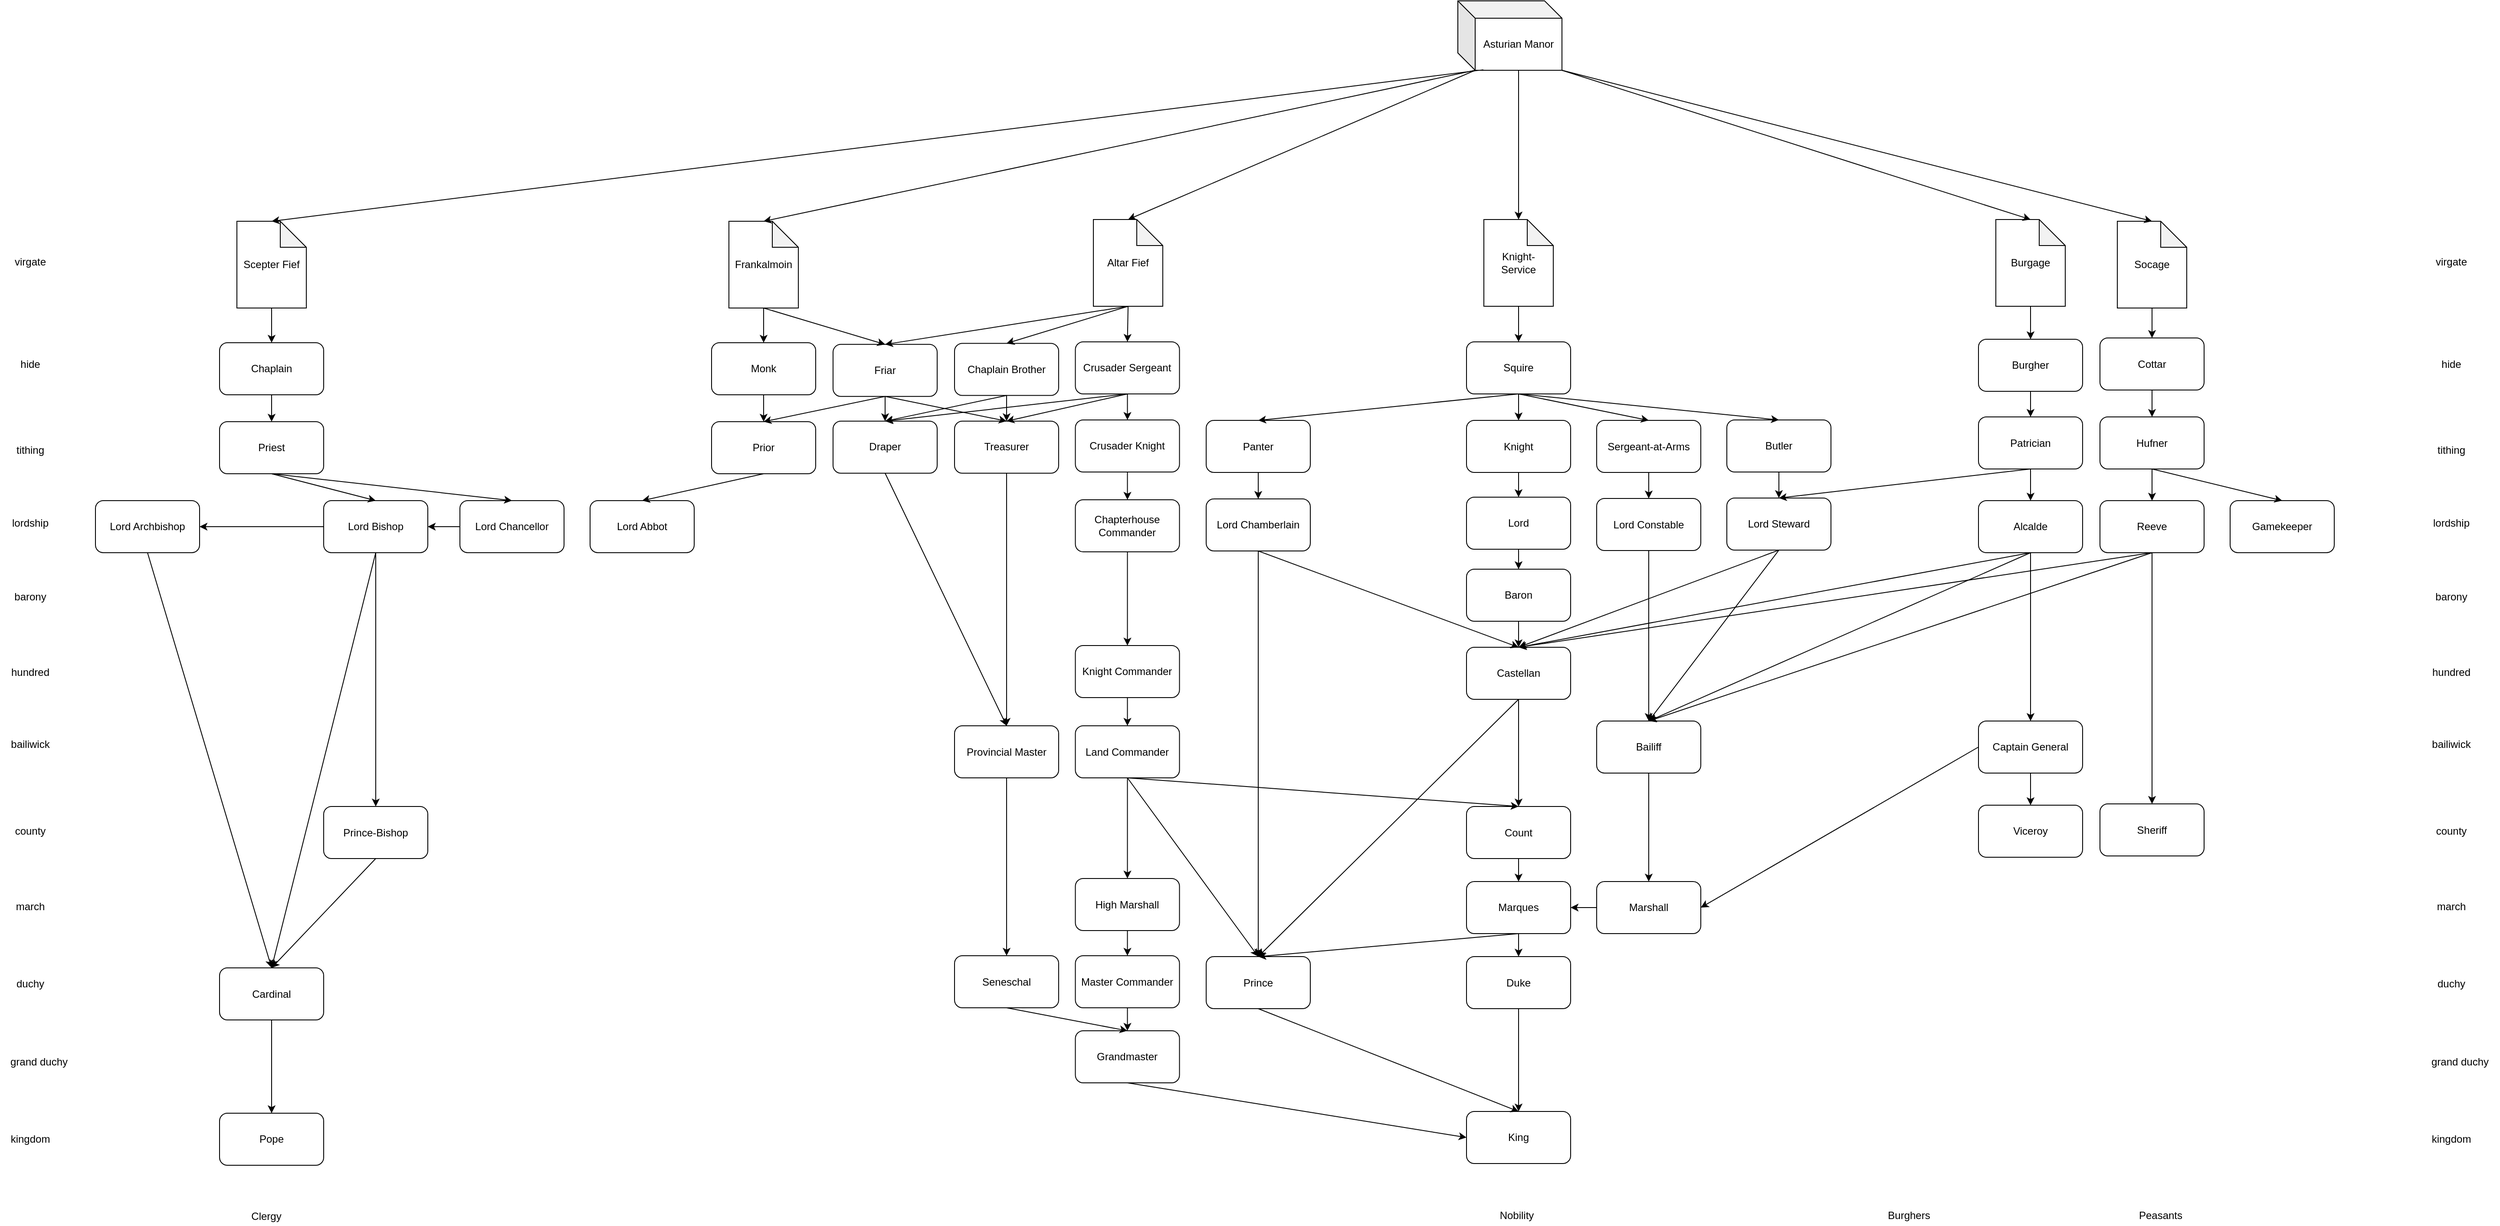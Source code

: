<mxfile version="12.4.2" type="device" pages="1"><diagram id="CqC2ujsJas80jeK63wfQ" name="Page-1"><mxGraphModel dx="1422" dy="769" grid="1" gridSize="10" guides="1" tooltips="1" connect="1" arrows="1" fold="1" page="1" pageScale="1" pageWidth="827" pageHeight="1169" math="0" shadow="0"><root><mxCell id="0"/><mxCell id="1" parent="0"/><mxCell id="9EMm6xfM-Kic-e4e0xu0-1" value="Knight-Service" style="shape=note;whiteSpace=wrap;html=1;backgroundOutline=1;darkOpacity=0.05;" vertex="1" parent="1"><mxGeometry x="1710" y="252" width="80" height="100" as="geometry"/></mxCell><mxCell id="9EMm6xfM-Kic-e4e0xu0-2" value="Asturian Manor" style="shape=cube;whiteSpace=wrap;html=1;boundedLbl=1;backgroundOutline=1;darkOpacity=0.05;darkOpacity2=0.1;" vertex="1" parent="1"><mxGeometry x="1680" width="120" height="80" as="geometry"/></mxCell><mxCell id="9EMm6xfM-Kic-e4e0xu0-3" value="Squire" style="rounded=1;whiteSpace=wrap;html=1;" vertex="1" parent="1"><mxGeometry x="1690" y="393" width="120" height="60" as="geometry"/></mxCell><mxCell id="9EMm6xfM-Kic-e4e0xu0-4" value="" style="endArrow=classic;html=1;exitX=0.5;exitY=1;exitDx=0;exitDy=0;exitPerimeter=0;" edge="1" parent="1" source="9EMm6xfM-Kic-e4e0xu0-1" target="9EMm6xfM-Kic-e4e0xu0-3"><mxGeometry width="50" height="50" relative="1" as="geometry"><mxPoint x="690" y="1060" as="sourcePoint"/><mxPoint x="990" y="670" as="targetPoint"/></mxGeometry></mxCell><mxCell id="9EMm6xfM-Kic-e4e0xu0-5" value="Sergeant-at-Arms" style="rounded=1;whiteSpace=wrap;html=1;" vertex="1" parent="1"><mxGeometry x="1840" y="483.5" width="120" height="60" as="geometry"/></mxCell><mxCell id="9EMm6xfM-Kic-e4e0xu0-6" value="Knight" style="rounded=1;whiteSpace=wrap;html=1;" vertex="1" parent="1"><mxGeometry x="1690" y="483.5" width="120" height="60" as="geometry"/></mxCell><mxCell id="9EMm6xfM-Kic-e4e0xu0-7" value="Panter" style="rounded=1;whiteSpace=wrap;html=1;" vertex="1" parent="1"><mxGeometry x="1390" y="483.5" width="120" height="60" as="geometry"/></mxCell><mxCell id="9EMm6xfM-Kic-e4e0xu0-8" value="Lord" style="rounded=1;whiteSpace=wrap;html=1;" vertex="1" parent="1"><mxGeometry x="1690" y="572" width="120" height="60" as="geometry"/></mxCell><mxCell id="9EMm6xfM-Kic-e4e0xu0-9" value="Lord Constable" style="rounded=1;whiteSpace=wrap;html=1;" vertex="1" parent="1"><mxGeometry x="1840" y="573.5" width="120" height="60" as="geometry"/></mxCell><mxCell id="9EMm6xfM-Kic-e4e0xu0-10" value="Baron" style="rounded=1;whiteSpace=wrap;html=1;" vertex="1" parent="1"><mxGeometry x="1690" y="655" width="120" height="60" as="geometry"/></mxCell><mxCell id="9EMm6xfM-Kic-e4e0xu0-11" value="Lord Chamberlain" style="rounded=1;whiteSpace=wrap;html=1;" vertex="1" parent="1"><mxGeometry x="1390" y="574" width="120" height="60" as="geometry"/></mxCell><mxCell id="9EMm6xfM-Kic-e4e0xu0-12" value="Prince" style="rounded=1;whiteSpace=wrap;html=1;" vertex="1" parent="1"><mxGeometry x="1390" y="1101.5" width="120" height="60" as="geometry"/></mxCell><mxCell id="9EMm6xfM-Kic-e4e0xu0-13" value="Castellan" style="rounded=1;whiteSpace=wrap;html=1;" vertex="1" parent="1"><mxGeometry x="1690" y="745" width="120" height="60" as="geometry"/></mxCell><mxCell id="9EMm6xfM-Kic-e4e0xu0-14" value="Count" style="rounded=1;whiteSpace=wrap;html=1;" vertex="1" parent="1"><mxGeometry x="1690" y="928.5" width="120" height="60" as="geometry"/></mxCell><mxCell id="9EMm6xfM-Kic-e4e0xu0-15" value="Marques" style="rounded=1;whiteSpace=wrap;html=1;" vertex="1" parent="1"><mxGeometry x="1690" y="1015" width="120" height="60" as="geometry"/></mxCell><mxCell id="9EMm6xfM-Kic-e4e0xu0-16" value="Duke" style="rounded=1;whiteSpace=wrap;html=1;" vertex="1" parent="1"><mxGeometry x="1690" y="1101.5" width="120" height="60" as="geometry"/></mxCell><mxCell id="9EMm6xfM-Kic-e4e0xu0-17" value="" style="endArrow=classic;html=1;entryX=0.5;entryY=0;entryDx=0;entryDy=0;exitX=0.5;exitY=1;exitDx=0;exitDy=0;" edge="1" parent="1" source="9EMm6xfM-Kic-e4e0xu0-16" target="9EMm6xfM-Kic-e4e0xu0-27"><mxGeometry width="50" height="50" relative="1" as="geometry"><mxPoint x="1750" y="1248" as="sourcePoint"/><mxPoint x="870" y="1197" as="targetPoint"/></mxGeometry></mxCell><mxCell id="9EMm6xfM-Kic-e4e0xu0-18" value="" style="endArrow=classic;html=1;entryX=0.5;entryY=0;entryDx=0;entryDy=0;exitX=0.5;exitY=1;exitDx=0;exitDy=0;" edge="1" parent="1" source="9EMm6xfM-Kic-e4e0xu0-15" target="9EMm6xfM-Kic-e4e0xu0-16"><mxGeometry width="50" height="50" relative="1" as="geometry"><mxPoint x="680" y="1330" as="sourcePoint"/><mxPoint x="730" y="1280" as="targetPoint"/></mxGeometry></mxCell><mxCell id="9EMm6xfM-Kic-e4e0xu0-19" value="" style="endArrow=classic;html=1;entryX=0.5;entryY=0;entryDx=0;entryDy=0;exitX=0.5;exitY=1;exitDx=0;exitDy=0;" edge="1" parent="1" source="9EMm6xfM-Kic-e4e0xu0-14" target="9EMm6xfM-Kic-e4e0xu0-15"><mxGeometry width="50" height="50" relative="1" as="geometry"><mxPoint x="680" y="1330" as="sourcePoint"/><mxPoint x="730" y="1280" as="targetPoint"/></mxGeometry></mxCell><mxCell id="9EMm6xfM-Kic-e4e0xu0-20" value="" style="endArrow=classic;html=1;entryX=0.5;entryY=0;entryDx=0;entryDy=0;exitX=0.5;exitY=1;exitDx=0;exitDy=0;" edge="1" parent="1" source="9EMm6xfM-Kic-e4e0xu0-13" target="9EMm6xfM-Kic-e4e0xu0-14"><mxGeometry width="50" height="50" relative="1" as="geometry"><mxPoint x="680" y="1330" as="sourcePoint"/><mxPoint x="730" y="1280" as="targetPoint"/></mxGeometry></mxCell><mxCell id="9EMm6xfM-Kic-e4e0xu0-21" value="" style="endArrow=classic;html=1;entryX=0.5;entryY=0;entryDx=0;entryDy=0;exitX=0.5;exitY=1;exitDx=0;exitDy=0;" edge="1" parent="1" source="9EMm6xfM-Kic-e4e0xu0-10" target="9EMm6xfM-Kic-e4e0xu0-13"><mxGeometry width="50" height="50" relative="1" as="geometry"><mxPoint x="680" y="1330" as="sourcePoint"/><mxPoint x="730" y="1280" as="targetPoint"/></mxGeometry></mxCell><mxCell id="9EMm6xfM-Kic-e4e0xu0-22" value="" style="endArrow=classic;html=1;entryX=0.5;entryY=0;entryDx=0;entryDy=0;exitX=0.5;exitY=1;exitDx=0;exitDy=0;" edge="1" parent="1" source="9EMm6xfM-Kic-e4e0xu0-8" target="9EMm6xfM-Kic-e4e0xu0-10"><mxGeometry width="50" height="50" relative="1" as="geometry"><mxPoint x="680" y="1330" as="sourcePoint"/><mxPoint x="730" y="1280" as="targetPoint"/></mxGeometry></mxCell><mxCell id="9EMm6xfM-Kic-e4e0xu0-23" value="" style="endArrow=classic;html=1;entryX=0.5;entryY=0;entryDx=0;entryDy=0;exitX=0.5;exitY=1;exitDx=0;exitDy=0;" edge="1" parent="1" source="9EMm6xfM-Kic-e4e0xu0-6" target="9EMm6xfM-Kic-e4e0xu0-8"><mxGeometry width="50" height="50" relative="1" as="geometry"><mxPoint x="680" y="1330" as="sourcePoint"/><mxPoint x="730" y="1280" as="targetPoint"/></mxGeometry></mxCell><mxCell id="9EMm6xfM-Kic-e4e0xu0-24" value="" style="endArrow=classic;html=1;entryX=0.5;entryY=0;entryDx=0;entryDy=0;exitX=0.5;exitY=1;exitDx=0;exitDy=0;" edge="1" parent="1" source="9EMm6xfM-Kic-e4e0xu0-3" target="9EMm6xfM-Kic-e4e0xu0-6"><mxGeometry width="50" height="50" relative="1" as="geometry"><mxPoint x="680" y="1330" as="sourcePoint"/><mxPoint x="730" y="1280" as="targetPoint"/></mxGeometry></mxCell><mxCell id="9EMm6xfM-Kic-e4e0xu0-25" value="" style="endArrow=classic;html=1;entryX=0.5;entryY=0;entryDx=0;entryDy=0;exitX=0.5;exitY=1;exitDx=0;exitDy=0;" edge="1" parent="1" source="9EMm6xfM-Kic-e4e0xu0-11" target="9EMm6xfM-Kic-e4e0xu0-12"><mxGeometry width="50" height="50" relative="1" as="geometry"><mxPoint x="1450" y="805" as="sourcePoint"/><mxPoint x="1450" y="928.5" as="targetPoint"/></mxGeometry></mxCell><mxCell id="9EMm6xfM-Kic-e4e0xu0-26" value="Bailiff" style="rounded=1;whiteSpace=wrap;html=1;" vertex="1" parent="1"><mxGeometry x="1840" y="830" width="120" height="60" as="geometry"/></mxCell><mxCell id="9EMm6xfM-Kic-e4e0xu0-27" value="King" style="rounded=1;whiteSpace=wrap;html=1;" vertex="1" parent="1"><mxGeometry x="1690" y="1280" width="120" height="60" as="geometry"/></mxCell><mxCell id="9EMm6xfM-Kic-e4e0xu0-28" value="Lord Steward" style="rounded=1;whiteSpace=wrap;html=1;" vertex="1" parent="1"><mxGeometry x="1990" y="573" width="120" height="60" as="geometry"/></mxCell><mxCell id="9EMm6xfM-Kic-e4e0xu0-29" value="Marshall" style="rounded=1;whiteSpace=wrap;html=1;" vertex="1" parent="1"><mxGeometry x="1840" y="1015" width="120" height="60" as="geometry"/></mxCell><mxCell id="9EMm6xfM-Kic-e4e0xu0-30" value="" style="endArrow=classic;html=1;entryX=0.5;entryY=0;entryDx=0;entryDy=0;exitX=0.5;exitY=1;exitDx=0;exitDy=0;" edge="1" parent="1" source="9EMm6xfM-Kic-e4e0xu0-26" target="9EMm6xfM-Kic-e4e0xu0-29"><mxGeometry width="50" height="50" relative="1" as="geometry"><mxPoint x="540" y="1420" as="sourcePoint"/><mxPoint x="590" y="1370" as="targetPoint"/></mxGeometry></mxCell><mxCell id="9EMm6xfM-Kic-e4e0xu0-31" value="" style="endArrow=classic;html=1;exitX=0.5;exitY=1;exitDx=0;exitDy=0;" edge="1" parent="1" source="9EMm6xfM-Kic-e4e0xu0-28"><mxGeometry width="50" height="50" relative="1" as="geometry"><mxPoint x="1650" y="1422" as="sourcePoint"/><mxPoint x="1750" y="745" as="targetPoint"/></mxGeometry></mxCell><mxCell id="9EMm6xfM-Kic-e4e0xu0-32" value="" style="endArrow=classic;html=1;entryX=0.5;entryY=0;entryDx=0;entryDy=0;exitX=0.5;exitY=1;exitDx=0;exitDy=0;" edge="1" parent="1" source="9EMm6xfM-Kic-e4e0xu0-9" target="9EMm6xfM-Kic-e4e0xu0-26"><mxGeometry width="50" height="50" relative="1" as="geometry"><mxPoint x="510" y="1420" as="sourcePoint"/><mxPoint x="560" y="1370" as="targetPoint"/></mxGeometry></mxCell><mxCell id="9EMm6xfM-Kic-e4e0xu0-33" value="Butler" style="rounded=1;whiteSpace=wrap;html=1;" vertex="1" parent="1"><mxGeometry x="1990" y="483" width="120" height="60" as="geometry"/></mxCell><mxCell id="9EMm6xfM-Kic-e4e0xu0-34" value="" style="endArrow=classic;html=1;exitX=0.5;exitY=1;exitDx=0;exitDy=0;entryX=0.5;entryY=0;entryDx=0;entryDy=0;" edge="1" parent="1" source="9EMm6xfM-Kic-e4e0xu0-3" target="9EMm6xfM-Kic-e4e0xu0-33"><mxGeometry width="50" height="50" relative="1" as="geometry"><mxPoint x="1900" y="453" as="sourcePoint"/><mxPoint x="1740" y="1372" as="targetPoint"/></mxGeometry></mxCell><mxCell id="9EMm6xfM-Kic-e4e0xu0-35" value="" style="endArrow=classic;html=1;entryX=0.5;entryY=0;entryDx=0;entryDy=0;exitX=0.5;exitY=1;exitDx=0;exitDy=0;" edge="1" parent="1" source="9EMm6xfM-Kic-e4e0xu0-33" target="9EMm6xfM-Kic-e4e0xu0-28"><mxGeometry width="50" height="50" relative="1" as="geometry"><mxPoint x="1690" y="1422" as="sourcePoint"/><mxPoint x="1740" y="1372" as="targetPoint"/></mxGeometry></mxCell><mxCell id="9EMm6xfM-Kic-e4e0xu0-36" value="" style="endArrow=classic;html=1;exitX=0.5;exitY=1;exitDx=0;exitDy=0;entryX=0.5;entryY=0;entryDx=0;entryDy=0;" edge="1" parent="1" source="9EMm6xfM-Kic-e4e0xu0-5" target="9EMm6xfM-Kic-e4e0xu0-9"><mxGeometry width="50" height="50" relative="1" as="geometry"><mxPoint x="1000" y="1120" as="sourcePoint"/><mxPoint x="1020" y="730" as="targetPoint"/></mxGeometry></mxCell><mxCell id="9EMm6xfM-Kic-e4e0xu0-37" value="" style="endArrow=classic;html=1;exitX=0.5;exitY=1;exitDx=0;exitDy=0;entryX=0.5;entryY=0;entryDx=0;entryDy=0;" edge="1" parent="1" source="9EMm6xfM-Kic-e4e0xu0-3" target="9EMm6xfM-Kic-e4e0xu0-5"><mxGeometry width="50" height="50" relative="1" as="geometry"><mxPoint x="1900" y="453" as="sourcePoint"/><mxPoint x="1110" y="1210" as="targetPoint"/></mxGeometry></mxCell><mxCell id="9EMm6xfM-Kic-e4e0xu0-38" value="" style="endArrow=classic;html=1;exitX=0.5;exitY=1;exitDx=0;exitDy=0;entryX=0.5;entryY=0;entryDx=0;entryDy=0;" edge="1" parent="1" source="9EMm6xfM-Kic-e4e0xu0-3" target="9EMm6xfM-Kic-e4e0xu0-7"><mxGeometry width="50" height="50" relative="1" as="geometry"><mxPoint x="1450" y="453" as="sourcePoint"/><mxPoint x="710" y="1310" as="targetPoint"/></mxGeometry></mxCell><mxCell id="9EMm6xfM-Kic-e4e0xu0-39" value="" style="endArrow=classic;html=1;entryX=0.5;entryY=0;entryDx=0;entryDy=0;exitX=0.5;exitY=1;exitDx=0;exitDy=0;" edge="1" parent="1" source="9EMm6xfM-Kic-e4e0xu0-7" target="9EMm6xfM-Kic-e4e0xu0-11"><mxGeometry width="50" height="50" relative="1" as="geometry"><mxPoint x="510" y="1420" as="sourcePoint"/><mxPoint x="560" y="1370" as="targetPoint"/></mxGeometry></mxCell><mxCell id="9EMm6xfM-Kic-e4e0xu0-40" value="" style="endArrow=classic;html=1;entryX=0.5;entryY=0;entryDx=0;entryDy=0;exitX=0.5;exitY=1;exitDx=0;exitDy=0;" edge="1" parent="1" source="9EMm6xfM-Kic-e4e0xu0-11" target="9EMm6xfM-Kic-e4e0xu0-13"><mxGeometry width="50" height="50" relative="1" as="geometry"><mxPoint x="510" y="1420" as="sourcePoint"/><mxPoint x="560" y="1370" as="targetPoint"/></mxGeometry></mxCell><mxCell id="9EMm6xfM-Kic-e4e0xu0-41" value="" style="endArrow=classic;html=1;entryX=0.5;entryY=0;entryDx=0;entryDy=0;exitX=0.5;exitY=1;exitDx=0;exitDy=0;" edge="1" parent="1" source="9EMm6xfM-Kic-e4e0xu0-12" target="9EMm6xfM-Kic-e4e0xu0-27"><mxGeometry width="50" height="50" relative="1" as="geometry"><mxPoint x="510" y="1420" as="sourcePoint"/><mxPoint x="560" y="1370" as="targetPoint"/></mxGeometry></mxCell><mxCell id="9EMm6xfM-Kic-e4e0xu0-42" value="" style="endArrow=classic;html=1;exitX=0;exitY=0.5;exitDx=0;exitDy=0;entryX=1;entryY=0.5;entryDx=0;entryDy=0;" edge="1" parent="1" source="9EMm6xfM-Kic-e4e0xu0-29" target="9EMm6xfM-Kic-e4e0xu0-15"><mxGeometry width="50" height="50" relative="1" as="geometry"><mxPoint x="510" y="1420" as="sourcePoint"/><mxPoint x="560" y="1370" as="targetPoint"/></mxGeometry></mxCell><mxCell id="9EMm6xfM-Kic-e4e0xu0-43" value="" style="endArrow=classic;html=1;entryX=0.5;entryY=0;entryDx=0;entryDy=0;exitX=0.5;exitY=1;exitDx=0;exitDy=0;" edge="1" parent="1" source="9EMm6xfM-Kic-e4e0xu0-15" target="9EMm6xfM-Kic-e4e0xu0-12"><mxGeometry width="50" height="50" relative="1" as="geometry"><mxPoint x="711.5" y="1332" as="sourcePoint"/><mxPoint x="761.5" y="1282" as="targetPoint"/></mxGeometry></mxCell><mxCell id="9EMm6xfM-Kic-e4e0xu0-44" value="Scepter Fief" style="shape=note;whiteSpace=wrap;html=1;backgroundOutline=1;darkOpacity=0.05;" vertex="1" parent="1"><mxGeometry x="273" y="254" width="80" height="100" as="geometry"/></mxCell><mxCell id="9EMm6xfM-Kic-e4e0xu0-45" value="Chaplain" style="rounded=1;whiteSpace=wrap;html=1;" vertex="1" parent="1"><mxGeometry x="253" y="394" width="120" height="60" as="geometry"/></mxCell><mxCell id="9EMm6xfM-Kic-e4e0xu0-46" value="Priest" style="rounded=1;whiteSpace=wrap;html=1;" vertex="1" parent="1"><mxGeometry x="253" y="485" width="120" height="60" as="geometry"/></mxCell><mxCell id="9EMm6xfM-Kic-e4e0xu0-47" value="Lord Archbishop" style="rounded=1;whiteSpace=wrap;html=1;" vertex="1" parent="1"><mxGeometry x="110" y="576" width="120" height="60" as="geometry"/></mxCell><mxCell id="9EMm6xfM-Kic-e4e0xu0-48" value="Prince-Bishop" style="rounded=1;whiteSpace=wrap;html=1;" vertex="1" parent="1"><mxGeometry x="373" y="928.5" width="120" height="60" as="geometry"/></mxCell><mxCell id="9EMm6xfM-Kic-e4e0xu0-49" value="Cardinal" style="rounded=1;whiteSpace=wrap;html=1;" vertex="1" parent="1"><mxGeometry x="253" y="1114.5" width="120" height="60" as="geometry"/></mxCell><mxCell id="9EMm6xfM-Kic-e4e0xu0-50" value="Pope" style="rounded=1;whiteSpace=wrap;html=1;" vertex="1" parent="1"><mxGeometry x="253" y="1282" width="120" height="60" as="geometry"/></mxCell><mxCell id="9EMm6xfM-Kic-e4e0xu0-51" value="" style="endArrow=classic;html=1;entryX=0.5;entryY=0;entryDx=0;entryDy=0;exitX=0.5;exitY=1;exitDx=0;exitDy=0;" edge="1" parent="1" source="9EMm6xfM-Kic-e4e0xu0-49" target="9EMm6xfM-Kic-e4e0xu0-50"><mxGeometry width="50" height="50" relative="1" as="geometry"><mxPoint x="-177" y="1071" as="sourcePoint"/><mxPoint x="-127" y="1021" as="targetPoint"/></mxGeometry></mxCell><mxCell id="9EMm6xfM-Kic-e4e0xu0-52" value="" style="endArrow=classic;html=1;entryX=0.5;entryY=0;entryDx=0;entryDy=0;exitX=0.5;exitY=1;exitDx=0;exitDy=0;exitPerimeter=0;" edge="1" parent="1" source="9EMm6xfM-Kic-e4e0xu0-44" target="9EMm6xfM-Kic-e4e0xu0-45"><mxGeometry width="50" height="50" relative="1" as="geometry"><mxPoint x="-57" y="1071" as="sourcePoint"/><mxPoint x="-7" y="1021" as="targetPoint"/></mxGeometry></mxCell><mxCell id="9EMm6xfM-Kic-e4e0xu0-53" value="Lord Bishop" style="rounded=1;whiteSpace=wrap;html=1;" vertex="1" parent="1"><mxGeometry x="373" y="576" width="120" height="60" as="geometry"/></mxCell><mxCell id="9EMm6xfM-Kic-e4e0xu0-54" value="" style="endArrow=classic;html=1;exitX=0.5;exitY=1;exitDx=0;exitDy=0;entryX=0.5;entryY=0;entryDx=0;entryDy=0;" edge="1" parent="1" source="9EMm6xfM-Kic-e4e0xu0-48" target="9EMm6xfM-Kic-e4e0xu0-49"><mxGeometry width="50" height="50" relative="1" as="geometry"><mxPoint x="-67" y="1431" as="sourcePoint"/><mxPoint x="303" y="1121" as="targetPoint"/></mxGeometry></mxCell><mxCell id="9EMm6xfM-Kic-e4e0xu0-55" value="" style="endArrow=classic;html=1;entryX=0.5;entryY=0;entryDx=0;entryDy=0;exitX=0.5;exitY=1;exitDx=0;exitDy=0;" edge="1" parent="1" source="9EMm6xfM-Kic-e4e0xu0-46" target="9EMm6xfM-Kic-e4e0xu0-53"><mxGeometry width="50" height="50" relative="1" as="geometry"><mxPoint x="433" y="641" as="sourcePoint"/><mxPoint x="333" y="740" as="targetPoint"/></mxGeometry></mxCell><mxCell id="9EMm6xfM-Kic-e4e0xu0-56" value="" style="endArrow=classic;html=1;entryX=1;entryY=0.5;entryDx=0;entryDy=0;exitX=0;exitY=0.5;exitDx=0;exitDy=0;" edge="1" parent="1" source="9EMm6xfM-Kic-e4e0xu0-53" target="9EMm6xfM-Kic-e4e0xu0-47"><mxGeometry width="50" height="50" relative="1" as="geometry"><mxPoint x="243" y="611" as="sourcePoint"/><mxPoint x="-17" y="1381" as="targetPoint"/></mxGeometry></mxCell><mxCell id="9EMm6xfM-Kic-e4e0xu0-57" value="" style="endArrow=classic;html=1;entryX=0.5;entryY=0;entryDx=0;entryDy=0;exitX=0.5;exitY=1;exitDx=0;exitDy=0;" edge="1" parent="1" source="9EMm6xfM-Kic-e4e0xu0-53" target="9EMm6xfM-Kic-e4e0xu0-48"><mxGeometry width="50" height="50" relative="1" as="geometry"><mxPoint x="-177" y="1431" as="sourcePoint"/><mxPoint x="-127" y="1381" as="targetPoint"/></mxGeometry></mxCell><mxCell id="9EMm6xfM-Kic-e4e0xu0-58" value="" style="endArrow=classic;html=1;entryX=0.5;entryY=0;entryDx=0;entryDy=0;exitX=0.5;exitY=1;exitDx=0;exitDy=0;" edge="1" parent="1" source="9EMm6xfM-Kic-e4e0xu0-47" target="9EMm6xfM-Kic-e4e0xu0-49"><mxGeometry width="50" height="50" relative="1" as="geometry"><mxPoint x="-177" y="1431" as="sourcePoint"/><mxPoint x="-127" y="1381" as="targetPoint"/></mxGeometry></mxCell><mxCell id="9EMm6xfM-Kic-e4e0xu0-59" value="" style="endArrow=classic;html=1;entryX=0.5;entryY=0;entryDx=0;entryDy=0;exitX=0.5;exitY=1;exitDx=0;exitDy=0;" edge="1" parent="1" source="9EMm6xfM-Kic-e4e0xu0-53" target="9EMm6xfM-Kic-e4e0xu0-49"><mxGeometry width="50" height="50" relative="1" as="geometry"><mxPoint x="-177" y="1431" as="sourcePoint"/><mxPoint x="-127" y="1381" as="targetPoint"/></mxGeometry></mxCell><mxCell id="9EMm6xfM-Kic-e4e0xu0-60" value="" style="endArrow=classic;html=1;entryX=0.5;entryY=0;entryDx=0;entryDy=0;exitX=0.5;exitY=1;exitDx=0;exitDy=0;" edge="1" parent="1" source="9EMm6xfM-Kic-e4e0xu0-45" target="9EMm6xfM-Kic-e4e0xu0-46"><mxGeometry width="50" height="50" relative="1" as="geometry"><mxPoint x="-37" y="1431" as="sourcePoint"/><mxPoint x="13" y="1381" as="targetPoint"/></mxGeometry></mxCell><mxCell id="9EMm6xfM-Kic-e4e0xu0-61" value="Frankalmoin" style="shape=note;whiteSpace=wrap;html=1;backgroundOutline=1;darkOpacity=0.05;" vertex="1" parent="1"><mxGeometry x="840" y="254" width="80" height="100" as="geometry"/></mxCell><mxCell id="9EMm6xfM-Kic-e4e0xu0-62" value="Monk" style="rounded=1;whiteSpace=wrap;html=1;" vertex="1" parent="1"><mxGeometry x="820" y="394" width="120" height="60" as="geometry"/></mxCell><mxCell id="9EMm6xfM-Kic-e4e0xu0-63" value="Prior" style="rounded=1;whiteSpace=wrap;html=1;" vertex="1" parent="1"><mxGeometry x="820" y="485" width="120" height="60" as="geometry"/></mxCell><mxCell id="9EMm6xfM-Kic-e4e0xu0-64" value="Lord Abbot" style="rounded=1;whiteSpace=wrap;html=1;" vertex="1" parent="1"><mxGeometry x="680" y="576" width="120" height="60" as="geometry"/></mxCell><mxCell id="9EMm6xfM-Kic-e4e0xu0-65" value="" style="endArrow=classic;html=1;entryX=0.5;entryY=0;entryDx=0;entryDy=0;exitX=0.5;exitY=1;exitDx=0;exitDy=0;" edge="1" parent="1" source="9EMm6xfM-Kic-e4e0xu0-62" target="9EMm6xfM-Kic-e4e0xu0-63"><mxGeometry width="50" height="50" relative="1" as="geometry"><mxPoint x="350" y="1069" as="sourcePoint"/><mxPoint x="400" y="1019" as="targetPoint"/></mxGeometry></mxCell><mxCell id="9EMm6xfM-Kic-e4e0xu0-66" value="" style="endArrow=classic;html=1;entryX=0.5;entryY=0;entryDx=0;entryDy=0;exitX=0.5;exitY=1;exitDx=0;exitDy=0;exitPerimeter=0;" edge="1" parent="1" source="9EMm6xfM-Kic-e4e0xu0-61" target="9EMm6xfM-Kic-e4e0xu0-62"><mxGeometry width="50" height="50" relative="1" as="geometry"><mxPoint x="350" y="1069" as="sourcePoint"/><mxPoint x="400" y="1019" as="targetPoint"/></mxGeometry></mxCell><mxCell id="9EMm6xfM-Kic-e4e0xu0-67" value="" style="endArrow=classic;html=1;entryX=0.5;entryY=0;entryDx=0;entryDy=0;exitX=0.5;exitY=1;exitDx=0;exitDy=0;" edge="1" parent="1" source="9EMm6xfM-Kic-e4e0xu0-63" target="9EMm6xfM-Kic-e4e0xu0-64"><mxGeometry width="50" height="50" relative="1" as="geometry"><mxPoint x="730" y="559" as="sourcePoint"/><mxPoint x="310" y="1379" as="targetPoint"/></mxGeometry></mxCell><mxCell id="9EMm6xfM-Kic-e4e0xu0-68" value="virgate" style="text;html=1;strokeColor=none;fillColor=none;align=center;verticalAlign=middle;whiteSpace=wrap;rounded=0;" vertex="1" parent="1"><mxGeometry x="2805" y="290.5" width="40" height="20" as="geometry"/></mxCell><mxCell id="9EMm6xfM-Kic-e4e0xu0-69" value="hide" style="text;html=1;strokeColor=none;fillColor=none;align=center;verticalAlign=middle;whiteSpace=wrap;rounded=0;" vertex="1" parent="1"><mxGeometry x="2805" y="408.5" width="40" height="20" as="geometry"/></mxCell><mxCell id="9EMm6xfM-Kic-e4e0xu0-70" value="tithing" style="text;html=1;strokeColor=none;fillColor=none;align=center;verticalAlign=middle;whiteSpace=wrap;rounded=0;" vertex="1" parent="1"><mxGeometry x="2805" y="507.5" width="40" height="20" as="geometry"/></mxCell><mxCell id="9EMm6xfM-Kic-e4e0xu0-71" value="barony" style="text;html=1;strokeColor=none;fillColor=none;align=center;verticalAlign=middle;whiteSpace=wrap;rounded=0;" vertex="1" parent="1"><mxGeometry x="2805" y="676.5" width="40" height="20" as="geometry"/></mxCell><mxCell id="9EMm6xfM-Kic-e4e0xu0-72" value="hundred" style="text;html=1;strokeColor=none;fillColor=none;align=center;verticalAlign=middle;whiteSpace=wrap;rounded=0;" vertex="1" parent="1"><mxGeometry x="2805" y="763.5" width="40" height="20" as="geometry"/></mxCell><mxCell id="9EMm6xfM-Kic-e4e0xu0-73" value="bailiwick" style="text;html=1;strokeColor=none;fillColor=none;align=center;verticalAlign=middle;whiteSpace=wrap;rounded=0;" vertex="1" parent="1"><mxGeometry x="2805" y="846.5" width="40" height="20" as="geometry"/></mxCell><mxCell id="9EMm6xfM-Kic-e4e0xu0-74" value="lordship" style="text;html=1;strokeColor=none;fillColor=none;align=center;verticalAlign=middle;whiteSpace=wrap;rounded=0;" vertex="1" parent="1"><mxGeometry x="2805" y="592" width="40" height="20" as="geometry"/></mxCell><mxCell id="9EMm6xfM-Kic-e4e0xu0-75" value="county" style="text;html=1;strokeColor=none;fillColor=none;align=center;verticalAlign=middle;whiteSpace=wrap;rounded=0;" vertex="1" parent="1"><mxGeometry x="2805" y="947" width="40" height="20" as="geometry"/></mxCell><mxCell id="9EMm6xfM-Kic-e4e0xu0-76" value="march" style="text;html=1;strokeColor=none;fillColor=none;align=center;verticalAlign=middle;whiteSpace=wrap;rounded=0;" vertex="1" parent="1"><mxGeometry x="2805" y="1033.5" width="40" height="20" as="geometry"/></mxCell><mxCell id="9EMm6xfM-Kic-e4e0xu0-77" value="duchy" style="text;html=1;strokeColor=none;fillColor=none;align=center;verticalAlign=middle;whiteSpace=wrap;rounded=0;" vertex="1" parent="1"><mxGeometry x="2805" y="1123" width="40" height="20" as="geometry"/></mxCell><mxCell id="9EMm6xfM-Kic-e4e0xu0-78" value="kingdom" style="text;html=1;strokeColor=none;fillColor=none;align=center;verticalAlign=middle;whiteSpace=wrap;rounded=0;" vertex="1" parent="1"><mxGeometry x="2805" y="1302" width="40" height="20" as="geometry"/></mxCell><mxCell id="9EMm6xfM-Kic-e4e0xu0-79" value="grand duchy" style="text;html=1;strokeColor=none;fillColor=none;align=center;verticalAlign=middle;whiteSpace=wrap;rounded=0;" vertex="1" parent="1"><mxGeometry x="2790" y="1212.5" width="90" height="20" as="geometry"/></mxCell><mxCell id="9EMm6xfM-Kic-e4e0xu0-80" value="Burgage" style="shape=note;whiteSpace=wrap;html=1;backgroundOutline=1;darkOpacity=0.05;" vertex="1" parent="1"><mxGeometry x="2300" y="252" width="80" height="100" as="geometry"/></mxCell><mxCell id="9EMm6xfM-Kic-e4e0xu0-81" value="Socage" style="shape=note;whiteSpace=wrap;html=1;backgroundOutline=1;darkOpacity=0.05;" vertex="1" parent="1"><mxGeometry x="2440" y="254" width="80" height="100" as="geometry"/></mxCell><mxCell id="9EMm6xfM-Kic-e4e0xu0-82" value="Cottar" style="rounded=1;whiteSpace=wrap;html=1;" vertex="1" parent="1"><mxGeometry x="2420" y="388.5" width="120" height="60" as="geometry"/></mxCell><mxCell id="9EMm6xfM-Kic-e4e0xu0-83" value="Burgher" style="rounded=1;whiteSpace=wrap;html=1;" vertex="1" parent="1"><mxGeometry x="2280" y="390" width="120" height="60" as="geometry"/></mxCell><mxCell id="9EMm6xfM-Kic-e4e0xu0-84" value="" style="endArrow=classic;html=1;exitX=0.5;exitY=1;exitDx=0;exitDy=0;exitPerimeter=0;entryX=0.5;entryY=0;entryDx=0;entryDy=0;" edge="1" parent="1" source="9EMm6xfM-Kic-e4e0xu0-80" target="9EMm6xfM-Kic-e4e0xu0-83"><mxGeometry width="50" height="50" relative="1" as="geometry"><mxPoint x="2090" y="1057" as="sourcePoint"/><mxPoint x="2480" y="607" as="targetPoint"/></mxGeometry></mxCell><mxCell id="9EMm6xfM-Kic-e4e0xu0-85" value="" style="endArrow=classic;html=1;exitX=0.5;exitY=1;exitDx=0;exitDy=0;exitPerimeter=0;" edge="1" parent="1" source="9EMm6xfM-Kic-e4e0xu0-81" target="9EMm6xfM-Kic-e4e0xu0-82"><mxGeometry width="50" height="50" relative="1" as="geometry"><mxPoint x="2090" y="1057" as="sourcePoint"/><mxPoint x="2400" y="647" as="targetPoint"/></mxGeometry></mxCell><mxCell id="9EMm6xfM-Kic-e4e0xu0-86" value="Patrician" style="rounded=1;whiteSpace=wrap;html=1;" vertex="1" parent="1"><mxGeometry x="2280" y="479.5" width="120" height="60" as="geometry"/></mxCell><mxCell id="9EMm6xfM-Kic-e4e0xu0-87" value="" style="endArrow=classic;html=1;exitX=0.5;exitY=1;exitDx=0;exitDy=0;" edge="1" parent="1" source="9EMm6xfM-Kic-e4e0xu0-83" target="9EMm6xfM-Kic-e4e0xu0-86"><mxGeometry width="50" height="50" relative="1" as="geometry"><mxPoint x="2330" y="595" as="sourcePoint"/><mxPoint x="2210" y="477" as="targetPoint"/></mxGeometry></mxCell><mxCell id="9EMm6xfM-Kic-e4e0xu0-88" value="Alcalde" style="rounded=1;whiteSpace=wrap;html=1;" vertex="1" parent="1"><mxGeometry x="2280" y="576" width="120" height="60" as="geometry"/></mxCell><mxCell id="9EMm6xfM-Kic-e4e0xu0-89" value="" style="endArrow=classic;html=1;entryX=0.5;entryY=0;entryDx=0;entryDy=0;" edge="1" parent="1" source="9EMm6xfM-Kic-e4e0xu0-86" target="9EMm6xfM-Kic-e4e0xu0-88"><mxGeometry width="50" height="50" relative="1" as="geometry"><mxPoint x="1840" y="1327" as="sourcePoint"/><mxPoint x="1890" y="1277" as="targetPoint"/></mxGeometry></mxCell><mxCell id="9EMm6xfM-Kic-e4e0xu0-90" value="Reeve" style="rounded=1;whiteSpace=wrap;html=1;" vertex="1" parent="1"><mxGeometry x="2420" y="576" width="120" height="60" as="geometry"/></mxCell><mxCell id="9EMm6xfM-Kic-e4e0xu0-91" value="Sheriff" style="rounded=1;whiteSpace=wrap;html=1;" vertex="1" parent="1"><mxGeometry x="2420" y="925.5" width="120" height="60" as="geometry"/></mxCell><mxCell id="9EMm6xfM-Kic-e4e0xu0-92" value="" style="endArrow=classic;html=1;entryX=0.5;entryY=0;entryDx=0;entryDy=0;" edge="1" parent="1" source="9EMm6xfM-Kic-e4e0xu0-90" target="9EMm6xfM-Kic-e4e0xu0-91"><mxGeometry width="50" height="50" relative="1" as="geometry"><mxPoint x="1810" y="1327" as="sourcePoint"/><mxPoint x="1860" y="1277" as="targetPoint"/></mxGeometry></mxCell><mxCell id="9EMm6xfM-Kic-e4e0xu0-93" value="" style="endArrow=classic;html=1;entryX=0.5;entryY=0;entryDx=0;entryDy=0;exitX=0.5;exitY=1;exitDx=0;exitDy=0;" edge="1" parent="1" source="9EMm6xfM-Kic-e4e0xu0-94" target="9EMm6xfM-Kic-e4e0xu0-90"><mxGeometry width="50" height="50" relative="1" as="geometry"><mxPoint x="2550" y="557" as="sourcePoint"/><mxPoint x="1860" y="1277" as="targetPoint"/></mxGeometry></mxCell><mxCell id="9EMm6xfM-Kic-e4e0xu0-94" value="Hufner" style="rounded=1;whiteSpace=wrap;html=1;" vertex="1" parent="1"><mxGeometry x="2420" y="479.5" width="120" height="60" as="geometry"/></mxCell><mxCell id="9EMm6xfM-Kic-e4e0xu0-95" value="" style="endArrow=classic;html=1;exitX=0.5;exitY=1;exitDx=0;exitDy=0;entryX=0.5;entryY=0;entryDx=0;entryDy=0;" edge="1" parent="1" source="9EMm6xfM-Kic-e4e0xu0-82" target="9EMm6xfM-Kic-e4e0xu0-94"><mxGeometry width="50" height="50" relative="1" as="geometry"><mxPoint x="2070" y="1417" as="sourcePoint"/><mxPoint x="2660" y="1147" as="targetPoint"/></mxGeometry></mxCell><mxCell id="9EMm6xfM-Kic-e4e0xu0-96" value="" style="endArrow=classic;html=1;exitX=0.5;exitY=1;exitDx=0;exitDy=0;" edge="1" parent="1" source="9EMm6xfM-Kic-e4e0xu0-28"><mxGeometry width="50" height="50" relative="1" as="geometry"><mxPoint x="1970" y="745" as="sourcePoint"/><mxPoint x="1900" y="830" as="targetPoint"/></mxGeometry></mxCell><mxCell id="9EMm6xfM-Kic-e4e0xu0-97" value="" style="endArrow=classic;html=1;exitX=0.5;exitY=1;exitDx=0;exitDy=0;" edge="1" parent="1" source="9EMm6xfM-Kic-e4e0xu0-90"><mxGeometry width="50" height="50" relative="1" as="geometry"><mxPoint x="2060" y="810" as="sourcePoint"/><mxPoint x="1900" y="830" as="targetPoint"/></mxGeometry></mxCell><mxCell id="9EMm6xfM-Kic-e4e0xu0-98" value="" style="endArrow=classic;html=1;entryX=0.5;entryY=0;entryDx=0;entryDy=0;exitX=0.5;exitY=1;exitDx=0;exitDy=0;" edge="1" parent="1" source="9EMm6xfM-Kic-e4e0xu0-88" target="9EMm6xfM-Kic-e4e0xu0-26"><mxGeometry width="50" height="50" relative="1" as="geometry"><mxPoint x="2260" y="560" as="sourcePoint"/><mxPoint x="2050" y="569" as="targetPoint"/></mxGeometry></mxCell><mxCell id="9EMm6xfM-Kic-e4e0xu0-99" value="virgate" style="text;html=1;strokeColor=none;fillColor=none;align=center;verticalAlign=middle;whiteSpace=wrap;rounded=0;" vertex="1" parent="1"><mxGeometry x="15" y="290.5" width="40" height="20" as="geometry"/></mxCell><mxCell id="9EMm6xfM-Kic-e4e0xu0-100" value="hide" style="text;html=1;strokeColor=none;fillColor=none;align=center;verticalAlign=middle;whiteSpace=wrap;rounded=0;" vertex="1" parent="1"><mxGeometry x="15" y="408.5" width="40" height="20" as="geometry"/></mxCell><mxCell id="9EMm6xfM-Kic-e4e0xu0-101" value="tithing" style="text;html=1;strokeColor=none;fillColor=none;align=center;verticalAlign=middle;whiteSpace=wrap;rounded=0;" vertex="1" parent="1"><mxGeometry x="15" y="507.5" width="40" height="20" as="geometry"/></mxCell><mxCell id="9EMm6xfM-Kic-e4e0xu0-102" value="barony" style="text;html=1;strokeColor=none;fillColor=none;align=center;verticalAlign=middle;whiteSpace=wrap;rounded=0;" vertex="1" parent="1"><mxGeometry x="15" y="676.5" width="40" height="20" as="geometry"/></mxCell><mxCell id="9EMm6xfM-Kic-e4e0xu0-103" value="hundred" style="text;html=1;strokeColor=none;fillColor=none;align=center;verticalAlign=middle;whiteSpace=wrap;rounded=0;" vertex="1" parent="1"><mxGeometry x="15" y="763.5" width="40" height="20" as="geometry"/></mxCell><mxCell id="9EMm6xfM-Kic-e4e0xu0-104" value="bailiwick" style="text;html=1;strokeColor=none;fillColor=none;align=center;verticalAlign=middle;whiteSpace=wrap;rounded=0;" vertex="1" parent="1"><mxGeometry x="15" y="846.5" width="40" height="20" as="geometry"/></mxCell><mxCell id="9EMm6xfM-Kic-e4e0xu0-105" value="lordship" style="text;html=1;strokeColor=none;fillColor=none;align=center;verticalAlign=middle;whiteSpace=wrap;rounded=0;" vertex="1" parent="1"><mxGeometry x="15" y="592" width="40" height="20" as="geometry"/></mxCell><mxCell id="9EMm6xfM-Kic-e4e0xu0-106" value="county" style="text;html=1;strokeColor=none;fillColor=none;align=center;verticalAlign=middle;whiteSpace=wrap;rounded=0;" vertex="1" parent="1"><mxGeometry x="15" y="947" width="40" height="20" as="geometry"/></mxCell><mxCell id="9EMm6xfM-Kic-e4e0xu0-107" value="march" style="text;html=1;strokeColor=none;fillColor=none;align=center;verticalAlign=middle;whiteSpace=wrap;rounded=0;" vertex="1" parent="1"><mxGeometry x="15" y="1033.5" width="40" height="20" as="geometry"/></mxCell><mxCell id="9EMm6xfM-Kic-e4e0xu0-108" value="duchy" style="text;html=1;strokeColor=none;fillColor=none;align=center;verticalAlign=middle;whiteSpace=wrap;rounded=0;" vertex="1" parent="1"><mxGeometry x="15" y="1123" width="40" height="20" as="geometry"/></mxCell><mxCell id="9EMm6xfM-Kic-e4e0xu0-109" value="kingdom" style="text;html=1;strokeColor=none;fillColor=none;align=center;verticalAlign=middle;whiteSpace=wrap;rounded=0;" vertex="1" parent="1"><mxGeometry x="15" y="1302" width="40" height="20" as="geometry"/></mxCell><mxCell id="9EMm6xfM-Kic-e4e0xu0-110" value="grand duchy" style="text;html=1;strokeColor=none;fillColor=none;align=center;verticalAlign=middle;whiteSpace=wrap;rounded=0;" vertex="1" parent="1"><mxGeometry y="1212.5" width="90" height="20" as="geometry"/></mxCell><mxCell id="9EMm6xfM-Kic-e4e0xu0-111" value="Clergy" style="text;html=1;strokeColor=none;fillColor=none;align=center;verticalAlign=middle;whiteSpace=wrap;rounded=0;" vertex="1" parent="1"><mxGeometry x="287" y="1391" width="40" height="20" as="geometry"/></mxCell><mxCell id="9EMm6xfM-Kic-e4e0xu0-112" value="Nobility" style="text;html=1;strokeColor=none;fillColor=none;align=center;verticalAlign=middle;whiteSpace=wrap;rounded=0;" vertex="1" parent="1"><mxGeometry x="1727.5" y="1390" width="40" height="20" as="geometry"/></mxCell><mxCell id="9EMm6xfM-Kic-e4e0xu0-113" value="Burghers" style="text;html=1;strokeColor=none;fillColor=none;align=center;verticalAlign=middle;whiteSpace=wrap;rounded=0;" vertex="1" parent="1"><mxGeometry x="2180" y="1390" width="40" height="20" as="geometry"/></mxCell><mxCell id="9EMm6xfM-Kic-e4e0xu0-114" value="Peasants" style="text;html=1;strokeColor=none;fillColor=none;align=center;verticalAlign=middle;whiteSpace=wrap;rounded=0;" vertex="1" parent="1"><mxGeometry x="2470" y="1390" width="40" height="20" as="geometry"/></mxCell><mxCell id="9EMm6xfM-Kic-e4e0xu0-115" value="" style="endArrow=classic;html=1;exitX=0;exitY=0;exitDx=70;exitDy=80;exitPerimeter=0;" edge="1" parent="1" source="9EMm6xfM-Kic-e4e0xu0-2" target="9EMm6xfM-Kic-e4e0xu0-1"><mxGeometry width="50" height="50" relative="1" as="geometry"><mxPoint x="1080" y="1480" as="sourcePoint"/><mxPoint x="1680" y="235.882" as="targetPoint"/></mxGeometry></mxCell><mxCell id="9EMm6xfM-Kic-e4e0xu0-116" value="" style="endArrow=classic;html=1;entryX=0.5;entryY=0;entryDx=0;entryDy=0;entryPerimeter=0;exitX=0;exitY=0;exitDx=20;exitDy=80;exitPerimeter=0;" edge="1" parent="1" source="9EMm6xfM-Kic-e4e0xu0-2" target="9EMm6xfM-Kic-e4e0xu0-61"><mxGeometry width="50" height="50" relative="1" as="geometry"><mxPoint x="1270" y="80" as="sourcePoint"/><mxPoint x="854" y="263.0" as="targetPoint"/></mxGeometry></mxCell><mxCell id="9EMm6xfM-Kic-e4e0xu0-117" value="" style="endArrow=classic;html=1;entryX=0.5;entryY=0;entryDx=0;entryDy=0;entryPerimeter=0;exitX=0.245;exitY=0.993;exitDx=0;exitDy=0;exitPerimeter=0;" edge="1" parent="1" source="9EMm6xfM-Kic-e4e0xu0-2" target="9EMm6xfM-Kic-e4e0xu0-44"><mxGeometry width="50" height="50" relative="1" as="geometry"><mxPoint x="1040" y="60" as="sourcePoint"/><mxPoint x="624" y="243.0" as="targetPoint"/></mxGeometry></mxCell><mxCell id="9EMm6xfM-Kic-e4e0xu0-118" value="" style="endArrow=classic;html=1;entryX=0.5;entryY=0;entryDx=0;entryDy=0;entryPerimeter=0;exitX=1;exitY=1;exitDx=0;exitDy=0;exitPerimeter=0;" edge="1" parent="1" source="9EMm6xfM-Kic-e4e0xu0-2" target="9EMm6xfM-Kic-e4e0xu0-80"><mxGeometry width="50" height="50" relative="1" as="geometry"><mxPoint x="2150" y="130" as="sourcePoint"/><mxPoint x="2292.5" y="312" as="targetPoint"/></mxGeometry></mxCell><mxCell id="9EMm6xfM-Kic-e4e0xu0-119" value="" style="endArrow=classic;html=1;entryX=0.5;entryY=0;entryDx=0;entryDy=0;entryPerimeter=0;exitX=1;exitY=1;exitDx=0;exitDy=0;exitPerimeter=0;" edge="1" parent="1" source="9EMm6xfM-Kic-e4e0xu0-2" target="9EMm6xfM-Kic-e4e0xu0-81"><mxGeometry width="50" height="50" relative="1" as="geometry"><mxPoint x="2290" y="90" as="sourcePoint"/><mxPoint x="2432.5" y="272" as="targetPoint"/></mxGeometry></mxCell><mxCell id="9EMm6xfM-Kic-e4e0xu0-120" value="" style="endArrow=classic;html=1;entryX=0.5;entryY=0;entryDx=0;entryDy=0;exitX=0.5;exitY=1;exitDx=0;exitDy=0;" edge="1" parent="1" source="9EMm6xfM-Kic-e4e0xu0-13" target="9EMm6xfM-Kic-e4e0xu0-12"><mxGeometry width="50" height="50" relative="1" as="geometry"><mxPoint x="1070" y="1480" as="sourcePoint"/><mxPoint x="1450" y="928.5" as="targetPoint"/></mxGeometry></mxCell><mxCell id="9EMm6xfM-Kic-e4e0xu0-121" value="" style="endArrow=classic;html=1;exitX=0.5;exitY=1;exitDx=0;exitDy=0;entryX=0.5;entryY=0;entryDx=0;entryDy=0;" edge="1" parent="1" source="9EMm6xfM-Kic-e4e0xu0-90" target="9EMm6xfM-Kic-e4e0xu0-13"><mxGeometry width="50" height="50" relative="1" as="geometry"><mxPoint x="1650" y="1480" as="sourcePoint"/><mxPoint x="2030" y="1130" as="targetPoint"/></mxGeometry></mxCell><mxCell id="9EMm6xfM-Kic-e4e0xu0-122" value="" style="endArrow=classic;html=1;exitX=0.5;exitY=1;exitDx=0;exitDy=0;entryX=0.5;entryY=0;entryDx=0;entryDy=0;" edge="1" parent="1" source="9EMm6xfM-Kic-e4e0xu0-88" target="9EMm6xfM-Kic-e4e0xu0-13"><mxGeometry width="50" height="50" relative="1" as="geometry"><mxPoint x="1660" y="1480" as="sourcePoint"/><mxPoint x="2070" y="839" as="targetPoint"/></mxGeometry></mxCell><mxCell id="9EMm6xfM-Kic-e4e0xu0-123" value="Altar Fief" style="shape=note;whiteSpace=wrap;html=1;backgroundOutline=1;darkOpacity=0.05;" vertex="1" parent="1"><mxGeometry x="1260" y="252" width="80" height="100" as="geometry"/></mxCell><mxCell id="9EMm6xfM-Kic-e4e0xu0-124" value="Crusader Sergeant" style="rounded=1;whiteSpace=wrap;html=1;" vertex="1" parent="1"><mxGeometry x="1239.25" y="393" width="120" height="60" as="geometry"/></mxCell><mxCell id="9EMm6xfM-Kic-e4e0xu0-125" value="Crusader Knight" style="rounded=1;whiteSpace=wrap;html=1;" vertex="1" parent="1"><mxGeometry x="1239.25" y="483" width="120" height="60" as="geometry"/></mxCell><mxCell id="9EMm6xfM-Kic-e4e0xu0-126" value="Knight Commander" style="rounded=1;whiteSpace=wrap;html=1;" vertex="1" parent="1"><mxGeometry x="1239.25" y="743" width="120" height="60" as="geometry"/></mxCell><mxCell id="9EMm6xfM-Kic-e4e0xu0-127" value="Land Commander" style="rounded=1;whiteSpace=wrap;html=1;" vertex="1" parent="1"><mxGeometry x="1239.25" y="835.5" width="120" height="60" as="geometry"/></mxCell><mxCell id="9EMm6xfM-Kic-e4e0xu0-128" value="Grandmaster" style="rounded=1;whiteSpace=wrap;html=1;" vertex="1" parent="1"><mxGeometry x="1239.25" y="1187" width="120" height="60" as="geometry"/></mxCell><mxCell id="9EMm6xfM-Kic-e4e0xu0-129" value="" style="endArrow=classic;html=1;entryX=0.5;entryY=0;entryDx=0;entryDy=0;exitX=0.5;exitY=1;exitDx=0;exitDy=0;" edge="1" parent="1" source="9EMm6xfM-Kic-e4e0xu0-133" target="9EMm6xfM-Kic-e4e0xu0-128"><mxGeometry width="50" height="50" relative="1" as="geometry"><mxPoint x="1149.25" y="1170" as="sourcePoint"/><mxPoint x="770.75" y="1282" as="targetPoint"/></mxGeometry></mxCell><mxCell id="9EMm6xfM-Kic-e4e0xu0-130" value="" style="endArrow=classic;html=1;entryX=0.5;entryY=0;entryDx=0;entryDy=0;exitX=0.5;exitY=1;exitDx=0;exitDy=0;" edge="1" parent="1" source="9EMm6xfM-Kic-e4e0xu0-124" target="9EMm6xfM-Kic-e4e0xu0-125"><mxGeometry width="50" height="50" relative="1" as="geometry"><mxPoint x="720.75" y="1332" as="sourcePoint"/><mxPoint x="770.75" y="1282" as="targetPoint"/></mxGeometry></mxCell><mxCell id="9EMm6xfM-Kic-e4e0xu0-131" value="" style="endArrow=classic;html=1;entryX=0.5;entryY=0;entryDx=0;entryDy=0;exitX=0.5;exitY=1;exitDx=0;exitDy=0;" edge="1" parent="1" source="9EMm6xfM-Kic-e4e0xu0-134" target="9EMm6xfM-Kic-e4e0xu0-126"><mxGeometry width="50" height="50" relative="1" as="geometry"><mxPoint x="1309.25" y="670" as="sourcePoint"/><mxPoint x="770.75" y="1282" as="targetPoint"/></mxGeometry></mxCell><mxCell id="9EMm6xfM-Kic-e4e0xu0-132" value="" style="endArrow=classic;html=1;entryX=0.5;entryY=0;entryDx=0;entryDy=0;exitX=0.5;exitY=1;exitDx=0;exitDy=0;" edge="1" parent="1" source="9EMm6xfM-Kic-e4e0xu0-126" target="9EMm6xfM-Kic-e4e0xu0-127"><mxGeometry width="50" height="50" relative="1" as="geometry"><mxPoint x="1301.25" y="920" as="sourcePoint"/><mxPoint x="1209.25" y="1360" as="targetPoint"/></mxGeometry></mxCell><mxCell id="9EMm6xfM-Kic-e4e0xu0-133" value="Master Commander" style="rounded=1;whiteSpace=wrap;html=1;" vertex="1" parent="1"><mxGeometry x="1239.25" y="1100.5" width="120" height="60" as="geometry"/></mxCell><mxCell id="9EMm6xfM-Kic-e4e0xu0-134" value="Chapterhouse Commander" style="rounded=1;whiteSpace=wrap;html=1;" vertex="1" parent="1"><mxGeometry x="1239.25" y="575" width="120" height="60" as="geometry"/></mxCell><mxCell id="9EMm6xfM-Kic-e4e0xu0-135" value="" style="endArrow=classic;html=1;entryX=0.5;entryY=0;entryDx=0;entryDy=0;" edge="1" parent="1" source="9EMm6xfM-Kic-e4e0xu0-125" target="9EMm6xfM-Kic-e4e0xu0-134"><mxGeometry width="50" height="50" relative="1" as="geometry"><mxPoint x="939.25" y="1480" as="sourcePoint"/><mxPoint x="989.25" y="1430" as="targetPoint"/></mxGeometry></mxCell><mxCell id="9EMm6xfM-Kic-e4e0xu0-136" value="" style="endArrow=classic;html=1;entryX=0.5;entryY=0;entryDx=0;entryDy=0;exitX=0.5;exitY=1;exitDx=0;exitDy=0;" edge="1" parent="1" source="9EMm6xfM-Kic-e4e0xu0-127" target="9EMm6xfM-Kic-e4e0xu0-14"><mxGeometry width="50" height="50" relative="1" as="geometry"><mxPoint x="1290" y="895.5" as="sourcePoint"/><mxPoint x="540" y="1430" as="targetPoint"/></mxGeometry></mxCell><mxCell id="9EMm6xfM-Kic-e4e0xu0-137" value="" style="endArrow=classic;html=1;entryX=0;entryY=0.5;entryDx=0;entryDy=0;exitX=0.5;exitY=1;exitDx=0;exitDy=0;" edge="1" parent="1" source="9EMm6xfM-Kic-e4e0xu0-128" target="9EMm6xfM-Kic-e4e0xu0-27"><mxGeometry width="50" height="50" relative="1" as="geometry"><mxPoint x="310" y="1480" as="sourcePoint"/><mxPoint x="360" y="1430" as="targetPoint"/></mxGeometry></mxCell><mxCell id="9EMm6xfM-Kic-e4e0xu0-138" value="" style="endArrow=classic;html=1;exitX=0.5;exitY=1;exitDx=0;exitDy=0;exitPerimeter=0;entryX=0.5;entryY=0;entryDx=0;entryDy=0;" edge="1" parent="1" source="9EMm6xfM-Kic-e4e0xu0-123" target="9EMm6xfM-Kic-e4e0xu0-124"><mxGeometry width="50" height="50" relative="1" as="geometry"><mxPoint x="1090" y="369" as="sourcePoint"/><mxPoint x="1090" y="410" as="targetPoint"/></mxGeometry></mxCell><mxCell id="9EMm6xfM-Kic-e4e0xu0-139" value="" style="endArrow=classic;html=1;entryX=0.5;entryY=0;entryDx=0;entryDy=0;entryPerimeter=0;exitX=0;exitY=0;exitDx=20;exitDy=80;exitPerimeter=0;" edge="1" parent="1" source="9EMm6xfM-Kic-e4e0xu0-2" target="9EMm6xfM-Kic-e4e0xu0-123"><mxGeometry width="50" height="50" relative="1" as="geometry"><mxPoint x="1630" y="60" as="sourcePoint"/><mxPoint x="1090" y="101" as="targetPoint"/></mxGeometry></mxCell><mxCell id="9EMm6xfM-Kic-e4e0xu0-140" value="" style="endArrow=classic;html=1;entryX=0.5;entryY=0;entryDx=0;entryDy=0;exitX=0.5;exitY=1;exitDx=0;exitDy=0;" edge="1" parent="1" source="9EMm6xfM-Kic-e4e0xu0-127" target="9EMm6xfM-Kic-e4e0xu0-12"><mxGeometry width="50" height="50" relative="1" as="geometry"><mxPoint x="-150" y="1480" as="sourcePoint"/><mxPoint x="-100" y="1430" as="targetPoint"/></mxGeometry></mxCell><mxCell id="9EMm6xfM-Kic-e4e0xu0-141" value="High Marshall" style="rounded=1;whiteSpace=wrap;html=1;" vertex="1" parent="1"><mxGeometry x="1239.25" y="1011.5" width="120" height="60" as="geometry"/></mxCell><mxCell id="9EMm6xfM-Kic-e4e0xu0-142" value="Seneschal" style="rounded=1;whiteSpace=wrap;html=1;" vertex="1" parent="1"><mxGeometry x="1100" y="1100.5" width="120" height="60" as="geometry"/></mxCell><mxCell id="9EMm6xfM-Kic-e4e0xu0-143" value="Chaplain Brother" style="rounded=1;whiteSpace=wrap;html=1;" vertex="1" parent="1"><mxGeometry x="1100" y="394.74" width="120" height="60" as="geometry"/></mxCell><mxCell id="9EMm6xfM-Kic-e4e0xu0-144" value="Provincial Master" style="rounded=1;whiteSpace=wrap;html=1;" vertex="1" parent="1"><mxGeometry x="1100" y="835.5" width="120" height="60" as="geometry"/></mxCell><mxCell id="9EMm6xfM-Kic-e4e0xu0-145" value="Treasurer" style="rounded=1;whiteSpace=wrap;html=1;" vertex="1" parent="1"><mxGeometry x="1100" y="484.38" width="120" height="60" as="geometry"/></mxCell><mxCell id="9EMm6xfM-Kic-e4e0xu0-146" value="" style="endArrow=classic;html=1;exitX=0.5;exitY=1;exitDx=0;exitDy=0;entryX=0.5;entryY=0;entryDx=0;entryDy=0;" edge="1" parent="1" source="9EMm6xfM-Kic-e4e0xu0-144" target="9EMm6xfM-Kic-e4e0xu0-142"><mxGeometry width="50" height="50" relative="1" as="geometry"><mxPoint x="770" y="1479" as="sourcePoint"/><mxPoint x="1110" y="1039" as="targetPoint"/></mxGeometry></mxCell><mxCell id="9EMm6xfM-Kic-e4e0xu0-147" value="" style="endArrow=classic;html=1;entryX=0.5;entryY=0;entryDx=0;entryDy=0;exitX=0.5;exitY=1;exitDx=0;exitDy=0;" edge="1" parent="1" source="9EMm6xfM-Kic-e4e0xu0-127" target="9EMm6xfM-Kic-e4e0xu0-141"><mxGeometry width="50" height="50" relative="1" as="geometry"><mxPoint x="770" y="1479" as="sourcePoint"/><mxPoint x="820" y="1429" as="targetPoint"/></mxGeometry></mxCell><mxCell id="9EMm6xfM-Kic-e4e0xu0-148" value="" style="endArrow=classic;html=1;entryX=0.5;entryY=0;entryDx=0;entryDy=0;exitX=0.5;exitY=1;exitDx=0;exitDy=0;" edge="1" parent="1" source="9EMm6xfM-Kic-e4e0xu0-141" target="9EMm6xfM-Kic-e4e0xu0-133"><mxGeometry width="50" height="50" relative="1" as="geometry"><mxPoint x="690" y="1479" as="sourcePoint"/><mxPoint x="740" y="1429" as="targetPoint"/></mxGeometry></mxCell><mxCell id="9EMm6xfM-Kic-e4e0xu0-149" value="" style="endArrow=classic;html=1;entryX=0.5;entryY=0;entryDx=0;entryDy=0;exitX=0.5;exitY=1;exitDx=0;exitDy=0;" edge="1" parent="1" source="9EMm6xfM-Kic-e4e0xu0-142" target="9EMm6xfM-Kic-e4e0xu0-128"><mxGeometry width="50" height="50" relative="1" as="geometry"><mxPoint x="690" y="1479" as="sourcePoint"/><mxPoint x="740" y="1429" as="targetPoint"/></mxGeometry></mxCell><mxCell id="9EMm6xfM-Kic-e4e0xu0-150" value="" style="endArrow=classic;html=1;entryX=0.5;entryY=0;entryDx=0;entryDy=0;exitX=0.5;exitY=1;exitDx=0;exitDy=0;" edge="1" parent="1" source="9EMm6xfM-Kic-e4e0xu0-152" target="9EMm6xfM-Kic-e4e0xu0-144"><mxGeometry width="50" height="50" relative="1" as="geometry"><mxPoint x="690" y="1479" as="sourcePoint"/><mxPoint x="740" y="1429" as="targetPoint"/></mxGeometry></mxCell><mxCell id="9EMm6xfM-Kic-e4e0xu0-151" value="" style="endArrow=classic;html=1;entryX=0.5;entryY=0;entryDx=0;entryDy=0;exitX=0.5;exitY=1;exitDx=0;exitDy=0;" edge="1" parent="1" source="9EMm6xfM-Kic-e4e0xu0-143" target="9EMm6xfM-Kic-e4e0xu0-145"><mxGeometry width="50" height="50" relative="1" as="geometry"><mxPoint x="1010" y="370.765" as="sourcePoint"/><mxPoint x="1010" y="979" as="targetPoint"/></mxGeometry></mxCell><mxCell id="9EMm6xfM-Kic-e4e0xu0-152" value="Draper" style="rounded=1;whiteSpace=wrap;html=1;" vertex="1" parent="1"><mxGeometry x="960" y="484.38" width="120" height="60" as="geometry"/></mxCell><mxCell id="9EMm6xfM-Kic-e4e0xu0-153" value="" style="endArrow=classic;html=1;exitX=0.5;exitY=1;exitDx=0;exitDy=0;exitPerimeter=0;entryX=0.5;entryY=0;entryDx=0;entryDy=0;" edge="1" parent="1" source="9EMm6xfM-Kic-e4e0xu0-123" target="9EMm6xfM-Kic-e4e0xu0-143"><mxGeometry width="50" height="50" relative="1" as="geometry"><mxPoint x="990" y="511.353" as="sourcePoint"/><mxPoint x="970" y="609" as="targetPoint"/></mxGeometry></mxCell><mxCell id="9EMm6xfM-Kic-e4e0xu0-154" value="" style="endArrow=classic;html=1;entryX=0.5;entryY=0;entryDx=0;entryDy=0;exitX=0.5;exitY=1;exitDx=0;exitDy=0;" edge="1" parent="1" source="9EMm6xfM-Kic-e4e0xu0-145" target="9EMm6xfM-Kic-e4e0xu0-144"><mxGeometry width="50" height="50" relative="1" as="geometry"><mxPoint x="600" y="1479" as="sourcePoint"/><mxPoint x="650" y="1429" as="targetPoint"/></mxGeometry></mxCell><mxCell id="9EMm6xfM-Kic-e4e0xu0-155" value="" style="endArrow=classic;html=1;entryX=0.5;entryY=0;entryDx=0;entryDy=0;exitX=0.5;exitY=1;exitDx=0;exitDy=0;" edge="1" parent="1" source="9EMm6xfM-Kic-e4e0xu0-143" target="9EMm6xfM-Kic-e4e0xu0-152"><mxGeometry width="50" height="50" relative="1" as="geometry"><mxPoint x="600" y="1479" as="sourcePoint"/><mxPoint x="650" y="1429" as="targetPoint"/></mxGeometry></mxCell><mxCell id="9EMm6xfM-Kic-e4e0xu0-156" value="Friar" style="rounded=1;whiteSpace=wrap;html=1;" vertex="1" parent="1"><mxGeometry x="960" y="395.92" width="120" height="60" as="geometry"/></mxCell><mxCell id="9EMm6xfM-Kic-e4e0xu0-157" value="" style="endArrow=classic;html=1;exitX=0.5;exitY=1;exitDx=0;exitDy=0;exitPerimeter=0;entryX=0.5;entryY=0;entryDx=0;entryDy=0;" edge="1" parent="1" source="9EMm6xfM-Kic-e4e0xu0-61" target="9EMm6xfM-Kic-e4e0xu0-156"><mxGeometry width="50" height="50" relative="1" as="geometry"><mxPoint x="970" y="799" as="sourcePoint"/><mxPoint x="1020" y="869" as="targetPoint"/></mxGeometry></mxCell><mxCell id="9EMm6xfM-Kic-e4e0xu0-158" value="" style="endArrow=classic;html=1;exitX=0.5;exitY=1;exitDx=0;exitDy=0;exitPerimeter=0;entryX=0.5;entryY=0;entryDx=0;entryDy=0;" edge="1" parent="1" source="9EMm6xfM-Kic-e4e0xu0-123" target="9EMm6xfM-Kic-e4e0xu0-156"><mxGeometry width="50" height="50" relative="1" as="geometry"><mxPoint x="980" y="637.235" as="sourcePoint"/><mxPoint x="960" y="579" as="targetPoint"/></mxGeometry></mxCell><mxCell id="9EMm6xfM-Kic-e4e0xu0-159" value="" style="endArrow=classic;html=1;exitX=0.5;exitY=1;exitDx=0;exitDy=0;entryX=0.5;entryY=0;entryDx=0;entryDy=0;" edge="1" parent="1" source="9EMm6xfM-Kic-e4e0xu0-156" target="9EMm6xfM-Kic-e4e0xu0-63"><mxGeometry width="50" height="50" relative="1" as="geometry"><mxPoint x="990" y="687.824" as="sourcePoint"/><mxPoint x="970" y="619" as="targetPoint"/></mxGeometry></mxCell><mxCell id="9EMm6xfM-Kic-e4e0xu0-160" value="" style="endArrow=classic;html=1;entryX=0.5;entryY=0;entryDx=0;entryDy=0;exitX=0.5;exitY=1;exitDx=0;exitDy=0;" edge="1" parent="1" source="9EMm6xfM-Kic-e4e0xu0-156" target="9EMm6xfM-Kic-e4e0xu0-152"><mxGeometry width="50" height="50" relative="1" as="geometry"><mxPoint x="130" y="1480" as="sourcePoint"/><mxPoint x="180" y="1430" as="targetPoint"/></mxGeometry></mxCell><mxCell id="9EMm6xfM-Kic-e4e0xu0-161" value="" style="endArrow=classic;html=1;entryX=0.5;entryY=0;entryDx=0;entryDy=0;exitX=0.5;exitY=1;exitDx=0;exitDy=0;" edge="1" parent="1" source="9EMm6xfM-Kic-e4e0xu0-156" target="9EMm6xfM-Kic-e4e0xu0-145"><mxGeometry width="50" height="50" relative="1" as="geometry"><mxPoint x="130" y="1480" as="sourcePoint"/><mxPoint x="180" y="1430" as="targetPoint"/></mxGeometry></mxCell><mxCell id="9EMm6xfM-Kic-e4e0xu0-162" value="Lord Chancellor" style="rounded=1;whiteSpace=wrap;html=1;" vertex="1" parent="1"><mxGeometry x="530" y="576" width="120" height="60" as="geometry"/></mxCell><mxCell id="9EMm6xfM-Kic-e4e0xu0-163" value="" style="endArrow=classic;html=1;entryX=0.5;entryY=0;entryDx=0;entryDy=0;exitX=0.5;exitY=1;exitDx=0;exitDy=0;" edge="1" parent="1" source="9EMm6xfM-Kic-e4e0xu0-46" target="9EMm6xfM-Kic-e4e0xu0-162"><mxGeometry width="50" height="50" relative="1" as="geometry"><mxPoint y="1480" as="sourcePoint"/><mxPoint x="50" y="1430" as="targetPoint"/></mxGeometry></mxCell><mxCell id="9EMm6xfM-Kic-e4e0xu0-164" value="" style="endArrow=classic;html=1;exitX=0;exitY=0.5;exitDx=0;exitDy=0;entryX=1;entryY=0.5;entryDx=0;entryDy=0;" edge="1" parent="1" source="9EMm6xfM-Kic-e4e0xu0-162" target="9EMm6xfM-Kic-e4e0xu0-53"><mxGeometry width="50" height="50" relative="1" as="geometry"><mxPoint y="1480" as="sourcePoint"/><mxPoint x="50" y="1430" as="targetPoint"/></mxGeometry></mxCell><mxCell id="9EMm6xfM-Kic-e4e0xu0-165" value="Gamekeeper" style="rounded=1;whiteSpace=wrap;html=1;" vertex="1" parent="1"><mxGeometry x="2570" y="576" width="120" height="60" as="geometry"/></mxCell><mxCell id="9EMm6xfM-Kic-e4e0xu0-166" value="" style="endArrow=classic;html=1;entryX=0.5;entryY=0;entryDx=0;entryDy=0;exitX=0.5;exitY=1;exitDx=0;exitDy=0;" edge="1" parent="1" source="9EMm6xfM-Kic-e4e0xu0-94" target="9EMm6xfM-Kic-e4e0xu0-165"><mxGeometry width="50" height="50" relative="1" as="geometry"><mxPoint x="1980" y="1480" as="sourcePoint"/><mxPoint x="2030" y="1430" as="targetPoint"/></mxGeometry></mxCell><mxCell id="9EMm6xfM-Kic-e4e0xu0-167" value="" style="endArrow=classic;html=1;entryX=0.5;entryY=0;entryDx=0;entryDy=0;exitX=0.5;exitY=1;exitDx=0;exitDy=0;" edge="1" parent="1" source="9EMm6xfM-Kic-e4e0xu0-86" target="9EMm6xfM-Kic-e4e0xu0-28"><mxGeometry width="50" height="50" relative="1" as="geometry"><mxPoint x="2300" y="1020" as="sourcePoint"/><mxPoint x="1840" y="1430" as="targetPoint"/></mxGeometry></mxCell><mxCell id="9EMm6xfM-Kic-e4e0xu0-168" value="" style="endArrow=classic;html=1;exitX=0.5;exitY=1;exitDx=0;exitDy=0;entryX=0.5;entryY=0;entryDx=0;entryDy=0;" edge="1" parent="1" source="9EMm6xfM-Kic-e4e0xu0-124" target="9EMm6xfM-Kic-e4e0xu0-145"><mxGeometry width="50" height="50" relative="1" as="geometry"><mxPoint x="730" y="1480" as="sourcePoint"/><mxPoint x="930" y="880" as="targetPoint"/></mxGeometry></mxCell><mxCell id="9EMm6xfM-Kic-e4e0xu0-169" value="" style="endArrow=classic;html=1;exitX=0.5;exitY=1;exitDx=0;exitDy=0;entryX=0.5;entryY=0;entryDx=0;entryDy=0;" edge="1" parent="1" source="9EMm6xfM-Kic-e4e0xu0-124" target="9EMm6xfM-Kic-e4e0xu0-152"><mxGeometry width="50" height="50" relative="1" as="geometry"><mxPoint x="1100" y="290" as="sourcePoint"/><mxPoint x="960.75" y="321.38" as="targetPoint"/></mxGeometry></mxCell><mxCell id="9EMm6xfM-Kic-e4e0xu0-170" value="Viceroy" style="rounded=1;whiteSpace=wrap;html=1;" vertex="1" parent="1"><mxGeometry x="2280" y="927" width="120" height="60" as="geometry"/></mxCell><mxCell id="9EMm6xfM-Kic-e4e0xu0-171" value="" style="endArrow=classic;html=1;exitX=0.5;exitY=1;exitDx=0;exitDy=0;" edge="1" parent="1" source="9EMm6xfM-Kic-e4e0xu0-172" target="9EMm6xfM-Kic-e4e0xu0-170"><mxGeometry width="50" height="50" relative="1" as="geometry"><mxPoint x="1920" y="1480" as="sourcePoint"/><mxPoint x="2250" y="1180" as="targetPoint"/></mxGeometry></mxCell><mxCell id="9EMm6xfM-Kic-e4e0xu0-172" value="Captain General" style="rounded=1;whiteSpace=wrap;html=1;" vertex="1" parent="1"><mxGeometry x="2280" y="830" width="120" height="60" as="geometry"/></mxCell><mxCell id="9EMm6xfM-Kic-e4e0xu0-173" value="" style="endArrow=classic;html=1;entryX=0.5;entryY=0;entryDx=0;entryDy=0;exitX=0.5;exitY=1;exitDx=0;exitDy=0;" edge="1" parent="1" source="9EMm6xfM-Kic-e4e0xu0-88" target="9EMm6xfM-Kic-e4e0xu0-172"><mxGeometry width="50" height="50" relative="1" as="geometry"><mxPoint x="1710" y="1480" as="sourcePoint"/><mxPoint x="1760" y="1430" as="targetPoint"/></mxGeometry></mxCell><mxCell id="9EMm6xfM-Kic-e4e0xu0-174" value="" style="endArrow=classic;html=1;exitX=0;exitY=0.5;exitDx=0;exitDy=0;entryX=1;entryY=0.5;entryDx=0;entryDy=0;" edge="1" parent="1" source="9EMm6xfM-Kic-e4e0xu0-172" target="9EMm6xfM-Kic-e4e0xu0-29"><mxGeometry width="50" height="50" relative="1" as="geometry"><mxPoint x="1430" y="1480" as="sourcePoint"/><mxPoint x="1480" y="1430" as="targetPoint"/></mxGeometry></mxCell></root></mxGraphModel></diagram></mxfile>